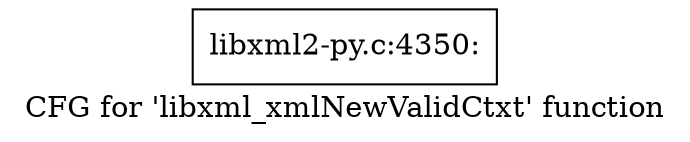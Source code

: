 digraph "CFG for 'libxml_xmlNewValidCtxt' function" {
	label="CFG for 'libxml_xmlNewValidCtxt' function";

	Node0x4019bb0 [shape=record,label="{libxml2-py.c:4350:}"];
}
